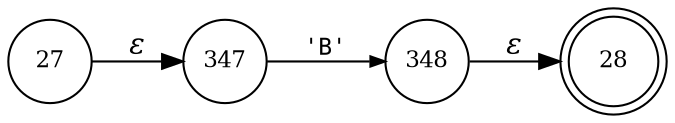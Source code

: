 digraph ATN {
rankdir=LR;
s28[fontsize=11, label="28", shape=doublecircle, fixedsize=true, width=.6];
s27[fontsize=11,label="27", shape=circle, fixedsize=true, width=.55, peripheries=1];
s347[fontsize=11,label="347", shape=circle, fixedsize=true, width=.55, peripheries=1];
s348[fontsize=11,label="348", shape=circle, fixedsize=true, width=.55, peripheries=1];
s27 -> s347 [fontname="Times-Italic", label="&epsilon;"];
s347 -> s348 [fontsize=11, fontname="Courier", arrowsize=.7, label = "'B'", arrowhead = normal];
s348 -> s28 [fontname="Times-Italic", label="&epsilon;"];
}